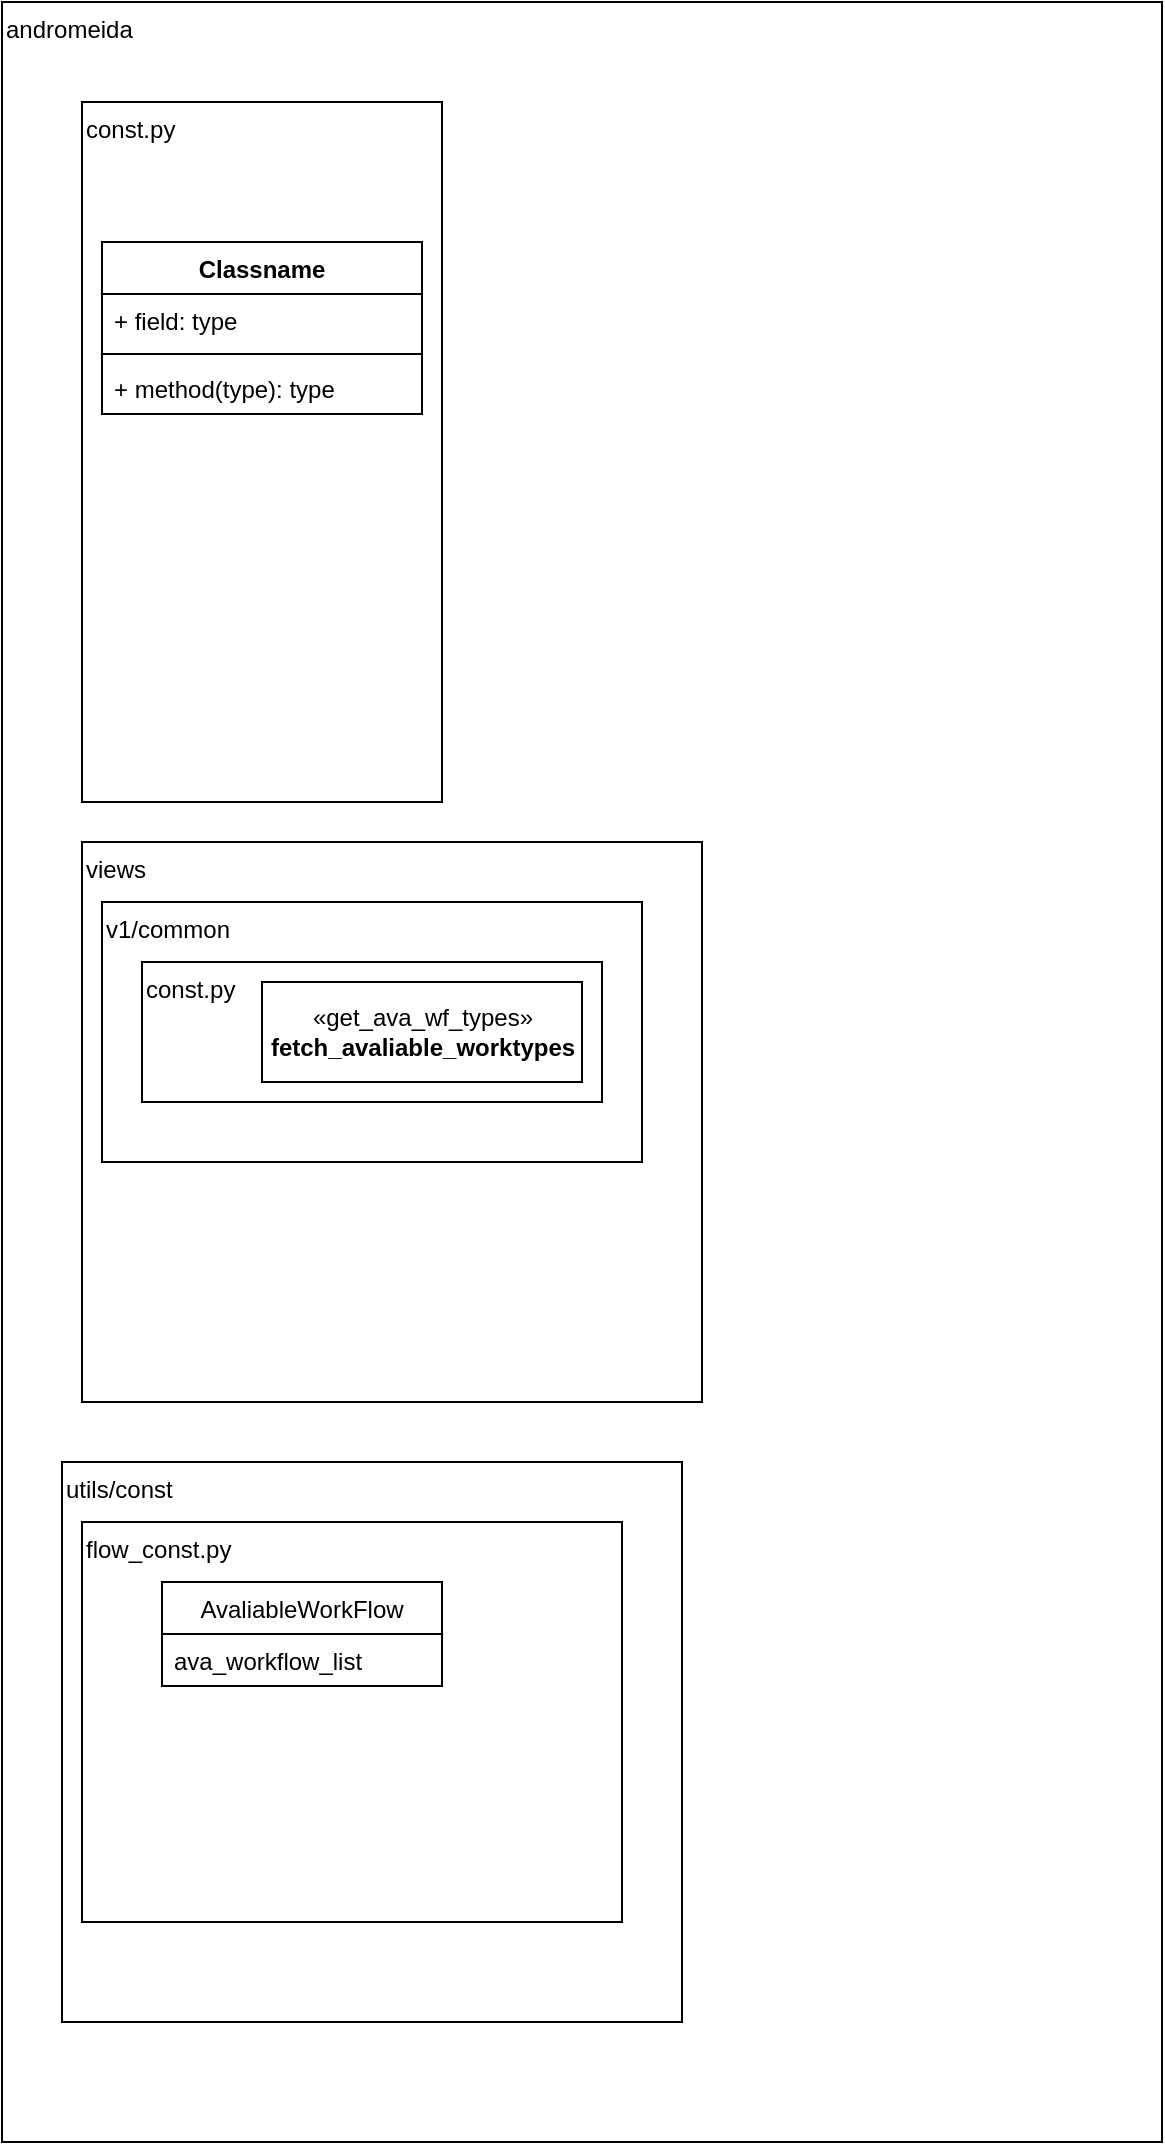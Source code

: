 <mxfile version="20.1.3" type="github">
  <diagram id="m-XqD8QYuLjzd0SzDQlv" name="第 1 页">
    <mxGraphModel dx="1038" dy="642" grid="1" gridSize="10" guides="1" tooltips="1" connect="1" arrows="1" fold="1" page="1" pageScale="1" pageWidth="827" pageHeight="1169" math="0" shadow="0">
      <root>
        <mxCell id="0" />
        <mxCell id="1" parent="0" />
        <mxCell id="wc-nSMFcYsFkz_3ypyFt-7" value="Classname" style="swimlane;fontStyle=1;align=center;verticalAlign=top;childLayout=stackLayout;horizontal=1;startSize=26;horizontalStack=0;resizeParent=1;resizeParentMax=0;resizeLast=0;collapsible=1;marginBottom=0;" vertex="1" parent="1">
          <mxGeometry x="170" y="130" width="160" height="86" as="geometry" />
        </mxCell>
        <mxCell id="wc-nSMFcYsFkz_3ypyFt-8" value="+ field: type" style="text;strokeColor=none;fillColor=none;align=left;verticalAlign=top;spacingLeft=4;spacingRight=4;overflow=hidden;rotatable=0;points=[[0,0.5],[1,0.5]];portConstraint=eastwest;" vertex="1" parent="wc-nSMFcYsFkz_3ypyFt-7">
          <mxGeometry y="26" width="160" height="26" as="geometry" />
        </mxCell>
        <mxCell id="wc-nSMFcYsFkz_3ypyFt-9" value="" style="line;strokeWidth=1;fillColor=none;align=left;verticalAlign=middle;spacingTop=-1;spacingLeft=3;spacingRight=3;rotatable=0;labelPosition=right;points=[];portConstraint=eastwest;" vertex="1" parent="wc-nSMFcYsFkz_3ypyFt-7">
          <mxGeometry y="52" width="160" height="8" as="geometry" />
        </mxCell>
        <mxCell id="wc-nSMFcYsFkz_3ypyFt-10" value="+ method(type): type" style="text;strokeColor=none;fillColor=none;align=left;verticalAlign=top;spacingLeft=4;spacingRight=4;overflow=hidden;rotatable=0;points=[[0,0.5],[1,0.5]];portConstraint=eastwest;" vertex="1" parent="wc-nSMFcYsFkz_3ypyFt-7">
          <mxGeometry y="60" width="160" height="26" as="geometry" />
        </mxCell>
        <mxCell id="wc-nSMFcYsFkz_3ypyFt-17" value="andromeida" style="rounded=0;whiteSpace=wrap;html=1;fillColor=none;align=left;verticalAlign=top;" vertex="1" parent="1">
          <mxGeometry x="120" y="10" width="580" height="1070" as="geometry" />
        </mxCell>
        <mxCell id="wc-nSMFcYsFkz_3ypyFt-20" value="const.py" style="rounded=0;whiteSpace=wrap;html=1;fillColor=none;verticalAlign=top;align=left;" vertex="1" parent="1">
          <mxGeometry x="160" y="60" width="180" height="350" as="geometry" />
        </mxCell>
        <mxCell id="wc-nSMFcYsFkz_3ypyFt-21" value="views" style="rounded=0;whiteSpace=wrap;html=1;fillColor=none;align=left;verticalAlign=top;" vertex="1" parent="1">
          <mxGeometry x="160" y="430" width="310" height="280" as="geometry" />
        </mxCell>
        <mxCell id="wc-nSMFcYsFkz_3ypyFt-22" value="v1/common" style="rounded=0;whiteSpace=wrap;html=1;fillColor=none;align=left;verticalAlign=top;" vertex="1" parent="1">
          <mxGeometry x="170" y="460" width="270" height="130" as="geometry" />
        </mxCell>
        <mxCell id="wc-nSMFcYsFkz_3ypyFt-23" value="const.py" style="rounded=0;whiteSpace=wrap;html=1;fillColor=none;align=left;verticalAlign=top;" vertex="1" parent="1">
          <mxGeometry x="190" y="490" width="230" height="70" as="geometry" />
        </mxCell>
        <mxCell id="wc-nSMFcYsFkz_3ypyFt-27" value="«get_ava_wf_types»&lt;br&gt;&lt;b&gt;fetch_avaliable_worktypes&lt;/b&gt;" style="html=1;fillColor=none;" vertex="1" parent="1">
          <mxGeometry x="250" y="500" width="160" height="50" as="geometry" />
        </mxCell>
        <mxCell id="wc-nSMFcYsFkz_3ypyFt-28" value="utils/const" style="rounded=0;whiteSpace=wrap;html=1;fillColor=none;align=left;verticalAlign=top;" vertex="1" parent="1">
          <mxGeometry x="150" y="740" width="310" height="280" as="geometry" />
        </mxCell>
        <mxCell id="wc-nSMFcYsFkz_3ypyFt-29" value="flow_const.py" style="rounded=0;whiteSpace=wrap;html=1;fillColor=none;align=left;verticalAlign=top;" vertex="1" parent="1">
          <mxGeometry x="160" y="770" width="270" height="200" as="geometry" />
        </mxCell>
        <mxCell id="wc-nSMFcYsFkz_3ypyFt-30" value="AvaliableWorkFlow" style="swimlane;fontStyle=0;childLayout=stackLayout;horizontal=1;startSize=26;fillColor=none;horizontalStack=0;resizeParent=1;resizeParentMax=0;resizeLast=0;collapsible=1;marginBottom=0;" vertex="1" parent="1">
          <mxGeometry x="200" y="800" width="140" height="52" as="geometry" />
        </mxCell>
        <mxCell id="wc-nSMFcYsFkz_3ypyFt-31" value="ava_workflow_list" style="text;strokeColor=none;fillColor=none;align=left;verticalAlign=top;spacingLeft=4;spacingRight=4;overflow=hidden;rotatable=0;points=[[0,0.5],[1,0.5]];portConstraint=eastwest;" vertex="1" parent="wc-nSMFcYsFkz_3ypyFt-30">
          <mxGeometry y="26" width="140" height="26" as="geometry" />
        </mxCell>
      </root>
    </mxGraphModel>
  </diagram>
</mxfile>
